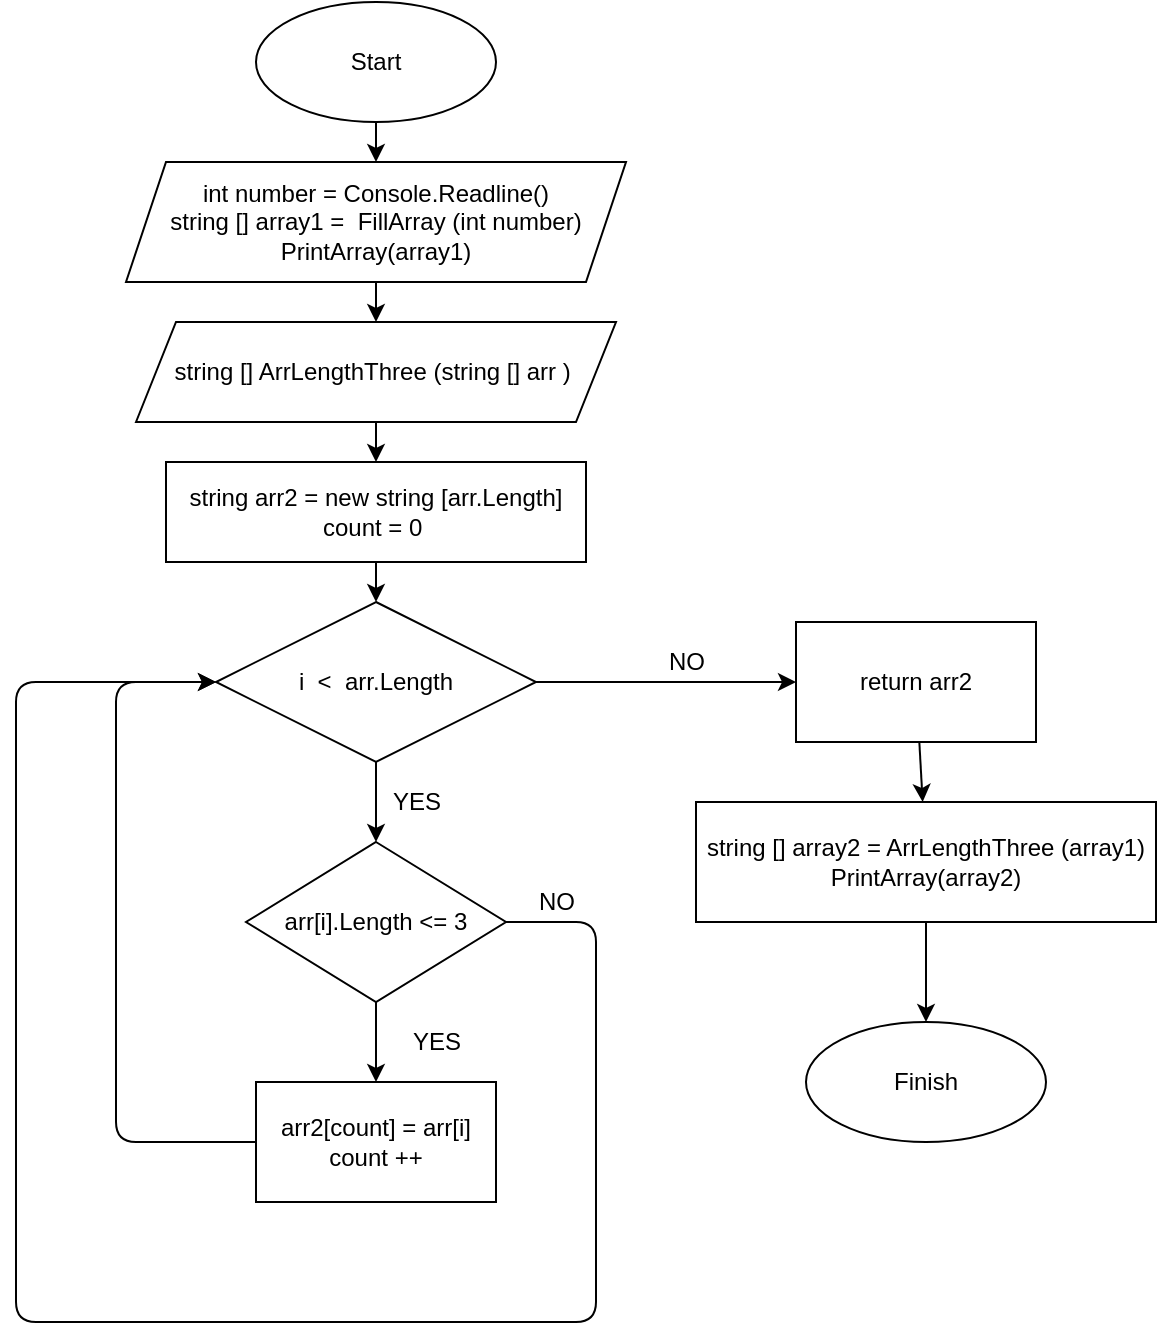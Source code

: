 <mxfile>
    <diagram id="To7O5LBkjb6ZmHJZTsHx" name="Page-1">
        <mxGraphModel dx="793" dy="576" grid="1" gridSize="10" guides="1" tooltips="1" connect="1" arrows="1" fold="1" page="1" pageScale="1" pageWidth="850" pageHeight="1100" background="none" math="0" shadow="0">
            <root>
                <mxCell id="0"/>
                <mxCell id="1" parent="0"/>
                <mxCell id="15" value="" style="edgeStyle=none;html=1;" edge="1" parent="1" source="9" target="14">
                    <mxGeometry relative="1" as="geometry"/>
                </mxCell>
                <mxCell id="9" value="Start" style="ellipse;whiteSpace=wrap;html=1;" vertex="1" parent="1">
                    <mxGeometry x="260" y="10" width="120" height="60" as="geometry"/>
                </mxCell>
                <mxCell id="19" value="" style="edgeStyle=none;html=1;" edge="1" parent="1" source="14" target="18">
                    <mxGeometry relative="1" as="geometry"/>
                </mxCell>
                <mxCell id="14" value="int number = Console.Readline()&lt;br&gt;string [] array1 =&amp;nbsp; FillArray (int number)&lt;br&gt;PrintArray(array1)" style="shape=parallelogram;perimeter=parallelogramPerimeter;whiteSpace=wrap;html=1;fixedSize=1;" vertex="1" parent="1">
                    <mxGeometry x="195" y="90" width="250" height="60" as="geometry"/>
                </mxCell>
                <mxCell id="21" value="" style="edgeStyle=none;html=1;" edge="1" parent="1" source="18" target="20">
                    <mxGeometry relative="1" as="geometry"/>
                </mxCell>
                <mxCell id="18" value="string [] ArrLengthThree (string [] arr )&amp;nbsp;" style="shape=parallelogram;perimeter=parallelogramPerimeter;whiteSpace=wrap;html=1;fixedSize=1;" vertex="1" parent="1">
                    <mxGeometry x="200" y="170" width="240" height="50" as="geometry"/>
                </mxCell>
                <mxCell id="25" value="" style="edgeStyle=none;html=1;" edge="1" parent="1" source="20" target="24">
                    <mxGeometry relative="1" as="geometry"/>
                </mxCell>
                <mxCell id="20" value="string arr2 = new string [arr.Length]&lt;br&gt;count = 0&amp;nbsp;" style="whiteSpace=wrap;html=1;" vertex="1" parent="1">
                    <mxGeometry x="215" y="240" width="210" height="50" as="geometry"/>
                </mxCell>
                <mxCell id="27" value="" style="edgeStyle=none;html=1;" edge="1" parent="1" source="24" target="26">
                    <mxGeometry relative="1" as="geometry"/>
                </mxCell>
                <mxCell id="34" value="" style="edgeStyle=none;html=1;" edge="1" parent="1" source="24" target="33">
                    <mxGeometry relative="1" as="geometry"/>
                </mxCell>
                <mxCell id="24" value="i&amp;nbsp; &amp;lt;&amp;nbsp; arr.Length" style="rhombus;whiteSpace=wrap;html=1;" vertex="1" parent="1">
                    <mxGeometry x="240" y="310" width="160" height="80" as="geometry"/>
                </mxCell>
                <mxCell id="30" value="" style="edgeStyle=none;html=1;" edge="1" parent="1" source="26" target="29">
                    <mxGeometry relative="1" as="geometry"/>
                </mxCell>
                <mxCell id="35" style="edgeStyle=none;html=1;entryX=0;entryY=0.5;entryDx=0;entryDy=0;exitX=1;exitY=0.5;exitDx=0;exitDy=0;" edge="1" parent="1" source="26" target="24">
                    <mxGeometry relative="1" as="geometry">
                        <Array as="points">
                            <mxPoint x="430" y="470"/>
                            <mxPoint x="430" y="670"/>
                            <mxPoint x="140" y="670"/>
                            <mxPoint x="140" y="350"/>
                        </Array>
                    </mxGeometry>
                </mxCell>
                <mxCell id="26" value="arr[i].Length &amp;lt;= 3" style="rhombus;whiteSpace=wrap;html=1;" vertex="1" parent="1">
                    <mxGeometry x="255" y="430" width="130" height="80" as="geometry"/>
                </mxCell>
                <mxCell id="28" value="YES" style="text;html=1;resizable=0;autosize=1;align=center;verticalAlign=middle;points=[];fillColor=none;strokeColor=none;rounded=0;" vertex="1" parent="1">
                    <mxGeometry x="320" y="400" width="40" height="20" as="geometry"/>
                </mxCell>
                <mxCell id="32" style="edgeStyle=none;html=1;entryX=0;entryY=0.5;entryDx=0;entryDy=0;" edge="1" parent="1" source="29" target="24">
                    <mxGeometry relative="1" as="geometry">
                        <Array as="points">
                            <mxPoint x="190" y="580"/>
                            <mxPoint x="190" y="350"/>
                        </Array>
                    </mxGeometry>
                </mxCell>
                <mxCell id="29" value="arr2[count] = arr[i]&lt;br&gt;count ++" style="whiteSpace=wrap;html=1;" vertex="1" parent="1">
                    <mxGeometry x="260" y="550" width="120" height="60" as="geometry"/>
                </mxCell>
                <mxCell id="31" value="YES" style="text;html=1;resizable=0;autosize=1;align=center;verticalAlign=middle;points=[];fillColor=none;strokeColor=none;rounded=0;" vertex="1" parent="1">
                    <mxGeometry x="330" y="520" width="40" height="20" as="geometry"/>
                </mxCell>
                <mxCell id="39" value="" style="edgeStyle=none;html=1;" edge="1" parent="1" source="33" target="38">
                    <mxGeometry relative="1" as="geometry"/>
                </mxCell>
                <mxCell id="33" value="return arr2" style="whiteSpace=wrap;html=1;" vertex="1" parent="1">
                    <mxGeometry x="530" y="320" width="120" height="60" as="geometry"/>
                </mxCell>
                <mxCell id="36" value="NO" style="text;html=1;resizable=0;autosize=1;align=center;verticalAlign=middle;points=[];fillColor=none;strokeColor=none;rounded=0;" vertex="1" parent="1">
                    <mxGeometry x="395" y="450" width="30" height="20" as="geometry"/>
                </mxCell>
                <mxCell id="37" value="NO" style="text;html=1;resizable=0;autosize=1;align=center;verticalAlign=middle;points=[];fillColor=none;strokeColor=none;rounded=0;" vertex="1" parent="1">
                    <mxGeometry x="460" y="330" width="30" height="20" as="geometry"/>
                </mxCell>
                <mxCell id="41" value="" style="edgeStyle=none;html=1;" edge="1" parent="1" source="38" target="40">
                    <mxGeometry relative="1" as="geometry"/>
                </mxCell>
                <mxCell id="38" value="string [] array2 = ArrLengthThree (array1)&lt;br&gt;PrintArray(array2)" style="whiteSpace=wrap;html=1;" vertex="1" parent="1">
                    <mxGeometry x="480" y="410" width="230" height="60" as="geometry"/>
                </mxCell>
                <mxCell id="40" value="Finish" style="ellipse;whiteSpace=wrap;html=1;" vertex="1" parent="1">
                    <mxGeometry x="535" y="520" width="120" height="60" as="geometry"/>
                </mxCell>
            </root>
        </mxGraphModel>
    </diagram>
</mxfile>